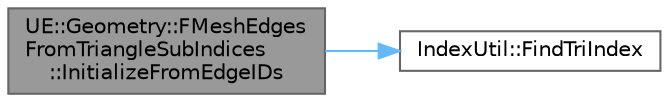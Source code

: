 digraph "UE::Geometry::FMeshEdgesFromTriangleSubIndices::InitializeFromEdgeIDs"
{
 // INTERACTIVE_SVG=YES
 // LATEX_PDF_SIZE
  bgcolor="transparent";
  edge [fontname=Helvetica,fontsize=10,labelfontname=Helvetica,labelfontsize=10];
  node [fontname=Helvetica,fontsize=10,shape=box,height=0.2,width=0.4];
  rankdir="LR";
  Node1 [id="Node000001",label="UE::Geometry::FMeshEdges\lFromTriangleSubIndices\l::InitializeFromEdgeIDs",height=0.2,width=0.4,color="gray40", fillcolor="grey60", style="filled", fontcolor="black",tooltip=" "];
  Node1 -> Node2 [id="edge1_Node000001_Node000002",color="steelblue1",style="solid",tooltip=" "];
  Node2 [id="Node000002",label="IndexUtil::FindTriIndex",height=0.2,width=0.4,color="grey40", fillcolor="white", style="filled",URL="$de/df1/namespaceIndexUtil.html#a575b539e2b4c521e292aeb0c0694b12d",tooltip=" "];
}
